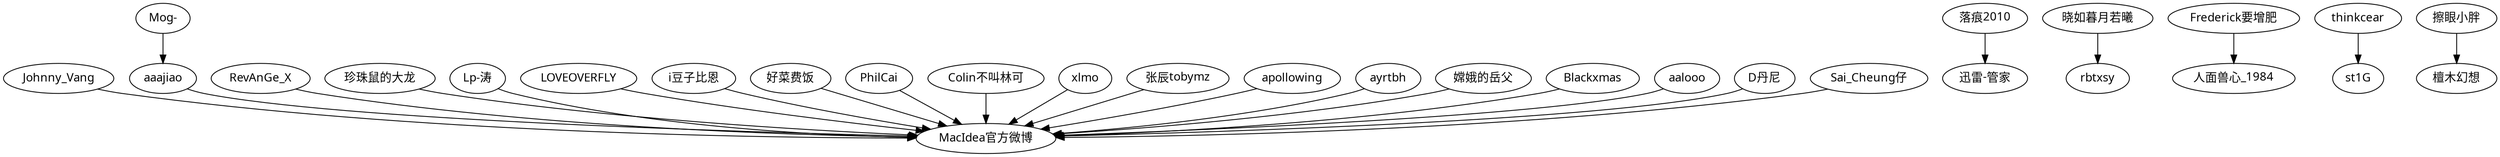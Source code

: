 strict digraph {
node [fontname="FangSong"]
"Johnny_Vang" -> "MacIdea官方微博" [weibo_id=3535578500848922];
"aaajiao" -> "MacIdea官方微博" [weibo_id=3535578048350677];
"RevAnGe_X" -> "MacIdea官方微博" [weibo_id=3535583059719837];
"落痕2010" -> "迅雷-管家" [weibo_id=3535585270718115];
"珍珠鼠的大龙" -> "MacIdea官方微博" [weibo_id=3535584213365389];
"Lp-涛" -> "MacIdea官方微博" [weibo_id=3535584997454837];
"LOVEOVERFLY" -> "MacIdea官方微博" [weibo_id=3535579159889053];
"i豆子比恩" -> "MacIdea官方微博" [weibo_id=3535588932400791];
"好菜费饭" -> "MacIdea官方微博" [weibo_id=3535586213947772];
"晓如暮月若曦" -> "rbtxsy" [weibo_id=3535580887415538];
"PhilCai" -> "MacIdea官方微博" [weibo_id=3535578596995774];
"Colin不叫林可" -> "MacIdea官方微博" [weibo_id=3535578571826904];
"Frederick要增肥" -> "人面兽心_1984" [weibo_id=3535583978455791];
"xlmo" -> "MacIdea官方微博" [weibo_id=3535578244968072];
"张辰tobymz" -> "MacIdea官方微博" [weibo_id=3535578404369362];
"Mog-" -> "aaajiao" [weibo_id=3535580463408091];
"apollowing" -> "MacIdea官方微博" [weibo_id=3535595706212388];
"ayrtbh" -> "MacIdea官方微博" [weibo_id=3535581160163721];
"嫦娥的岳父" -> "MacIdea官方微博" [weibo_id=3535581727032407];
"Blackxmas" -> "MacIdea官方微博" [weibo_id=3535581462101367];
"aalooo" -> "MacIdea官方微博" [weibo_id=3535579168090646];
"thinkcear" -> "st1G" [weibo_id=3535581470155784];
"D丹尼" -> "MacIdea官方微博" [weibo_id=3535592577072254];
"Sai_Cheung仔" -> "MacIdea官方微博" [weibo_id=3535578601698387];
"擦眼小胖" -> "檀木幻想" [weibo_id=3535585941285871]
}